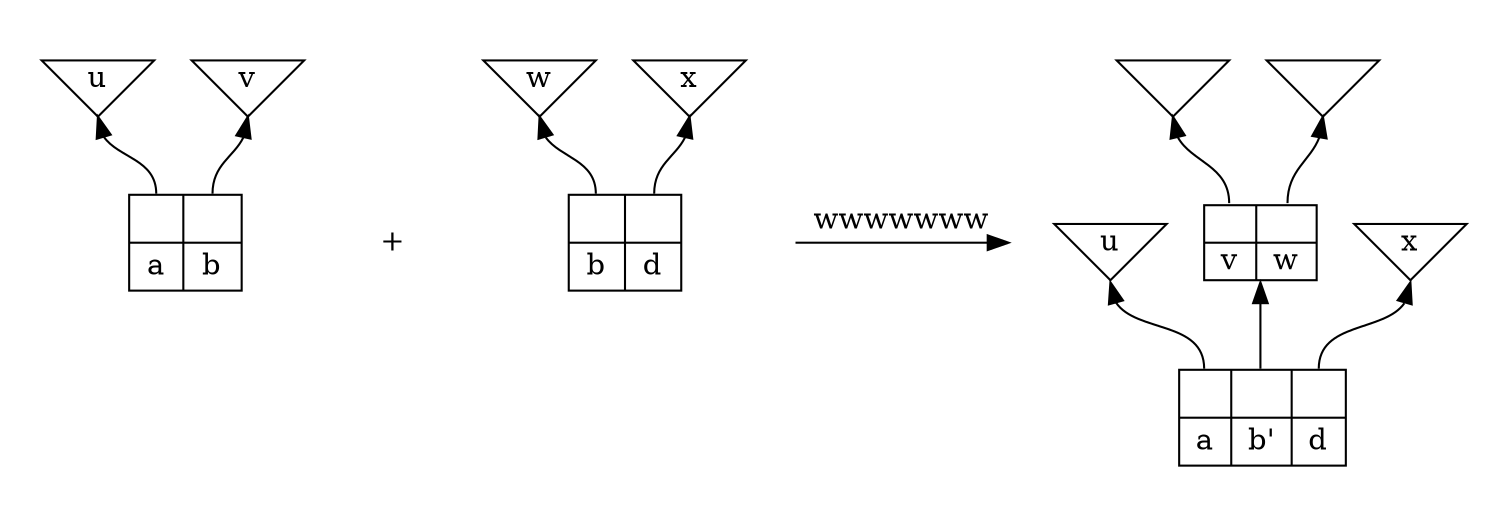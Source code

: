 digraph "" {
    graph[dpi="60";compound="true"];

    subgraph clusterA {
        label="";
        color="invis";
        {   rank="same";
            node[shape="invtriangle";margin="0.01,0.01"];
            A_u1[label="u"];
            A_v1[label="v"];
        }

        A_left[shape="record";label="{<a> | a} | {<b> | b}"];

        {   edge[dir="back"];
            A_u1:s -> A_left:a:n;
            A_v1:s -> A_left:b:n;
        }
    }

    subgraph AB {
        temp0[color="invis";shape="point";label=""];
        temp1[shape="none";label="+"];
        temp0 -> temp1[style="invisible";dir="none"];
    }

    subgraph clusterB {
        label="";
        color="invis";
        {   rank="same";
            node[shape="invtriangle";margin="0.01,0.01"];
            A_w1[label="w"];
            A_x1[label="x"];
        }

        A_right[shape="record";label="{<b> | b} | {<d> | d}"];

        {   edge[dir="back"];
            A_w1:s -> A_right:b:n;
            A_x1:s -> A_right:d:n;
        }
    }

    subgraph BC {
        node[color="invis";shape="point"];
        temp2a;
        {   rank="same";
            temp2b;
            temp2c;
        }

        temp2a -> temp2b[style="invisible";dir="none"];
        temp2a -> temp2c[style="invisible";dir="none"];
        temp2b -> temp2c[constraint="false";label="wwwwwww"];
    }

    subgraph clusterC {
        label="";
        color="invis";
        {   rank="same";
            node[shape="invtriangle";margin="0.01,0.01"];
            A_u2[label="u"];
            A_vw[shape="record";label="{<v> | v} | {<w> | w}"];
            A_x2[label="x"];
        }

        {   rank="same";
            node[shape="invtriangle";margin="0.01,0.01"];
            A_vp[label=""];
            A_wp[label=""];
        }

        A_result[shape="record";label="{<a> | a} | {<b> | b'} | {<d> | d}"];

        {   edge[dir="back"];
            A_u2:s -> A_result:a:n;
            A_vw:s -> A_result:b:n;
            A_x2:s -> A_result:d:n;
            A_vp:s -> A_vw:v:n;
            A_wp:s -> A_vw:w:n;
        }
    }
}
